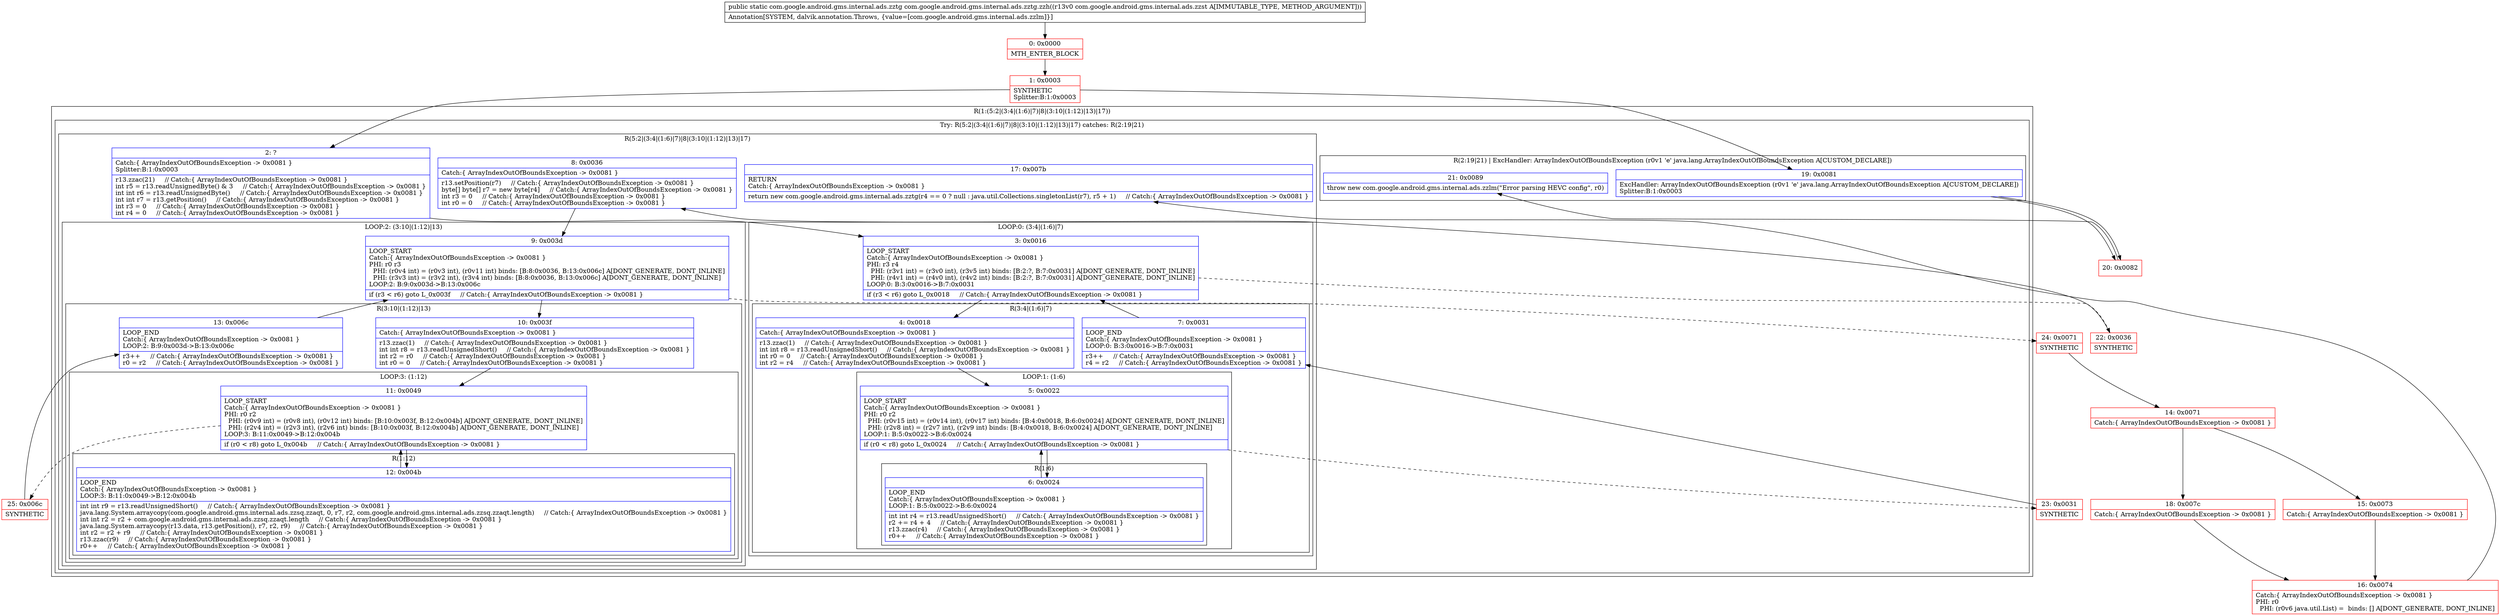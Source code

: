digraph "CFG forcom.google.android.gms.internal.ads.zztg.zzh(Lcom\/google\/android\/gms\/internal\/ads\/zzst;)Lcom\/google\/android\/gms\/internal\/ads\/zztg;" {
subgraph cluster_Region_1530264363 {
label = "R(1:(5:2|(3:4|(1:6)|7)|8|(3:10|(1:12)|13)|17))";
node [shape=record,color=blue];
subgraph cluster_TryCatchRegion_1154188288 {
label = "Try: R(5:2|(3:4|(1:6)|7)|8|(3:10|(1:12)|13)|17) catches: R(2:19|21)";
node [shape=record,color=blue];
subgraph cluster_Region_914229583 {
label = "R(5:2|(3:4|(1:6)|7)|8|(3:10|(1:12)|13)|17)";
node [shape=record,color=blue];
Node_2 [shape=record,label="{2\:\ ?|Catch:\{ ArrayIndexOutOfBoundsException \-\> 0x0081 \}\lSplitter:B:1:0x0003\l|r13.zzac(21)     \/\/ Catch:\{ ArrayIndexOutOfBoundsException \-\> 0x0081 \}\lint r5 = r13.readUnsignedByte() & 3     \/\/ Catch:\{ ArrayIndexOutOfBoundsException \-\> 0x0081 \}\lint int r6 = r13.readUnsignedByte()     \/\/ Catch:\{ ArrayIndexOutOfBoundsException \-\> 0x0081 \}\lint int r7 = r13.getPosition()     \/\/ Catch:\{ ArrayIndexOutOfBoundsException \-\> 0x0081 \}\lint r3 = 0     \/\/ Catch:\{ ArrayIndexOutOfBoundsException \-\> 0x0081 \}\lint r4 = 0     \/\/ Catch:\{ ArrayIndexOutOfBoundsException \-\> 0x0081 \}\l}"];
subgraph cluster_LoopRegion_144103874 {
label = "LOOP:0: (3:4|(1:6)|7)";
node [shape=record,color=blue];
Node_3 [shape=record,label="{3\:\ 0x0016|LOOP_START\lCatch:\{ ArrayIndexOutOfBoundsException \-\> 0x0081 \}\lPHI: r3 r4 \l  PHI: (r3v1 int) = (r3v0 int), (r3v5 int) binds: [B:2:?, B:7:0x0031] A[DONT_GENERATE, DONT_INLINE]\l  PHI: (r4v1 int) = (r4v0 int), (r4v2 int) binds: [B:2:?, B:7:0x0031] A[DONT_GENERATE, DONT_INLINE]\lLOOP:0: B:3:0x0016\-\>B:7:0x0031\l|if (r3 \< r6) goto L_0x0018     \/\/ Catch:\{ ArrayIndexOutOfBoundsException \-\> 0x0081 \}\l}"];
subgraph cluster_Region_1596924310 {
label = "R(3:4|(1:6)|7)";
node [shape=record,color=blue];
Node_4 [shape=record,label="{4\:\ 0x0018|Catch:\{ ArrayIndexOutOfBoundsException \-\> 0x0081 \}\l|r13.zzac(1)     \/\/ Catch:\{ ArrayIndexOutOfBoundsException \-\> 0x0081 \}\lint int r8 = r13.readUnsignedShort()     \/\/ Catch:\{ ArrayIndexOutOfBoundsException \-\> 0x0081 \}\lint r0 = 0     \/\/ Catch:\{ ArrayIndexOutOfBoundsException \-\> 0x0081 \}\lint r2 = r4     \/\/ Catch:\{ ArrayIndexOutOfBoundsException \-\> 0x0081 \}\l}"];
subgraph cluster_LoopRegion_1162560840 {
label = "LOOP:1: (1:6)";
node [shape=record,color=blue];
Node_5 [shape=record,label="{5\:\ 0x0022|LOOP_START\lCatch:\{ ArrayIndexOutOfBoundsException \-\> 0x0081 \}\lPHI: r0 r2 \l  PHI: (r0v15 int) = (r0v14 int), (r0v17 int) binds: [B:4:0x0018, B:6:0x0024] A[DONT_GENERATE, DONT_INLINE]\l  PHI: (r2v8 int) = (r2v7 int), (r2v9 int) binds: [B:4:0x0018, B:6:0x0024] A[DONT_GENERATE, DONT_INLINE]\lLOOP:1: B:5:0x0022\-\>B:6:0x0024\l|if (r0 \< r8) goto L_0x0024     \/\/ Catch:\{ ArrayIndexOutOfBoundsException \-\> 0x0081 \}\l}"];
subgraph cluster_Region_933162427 {
label = "R(1:6)";
node [shape=record,color=blue];
Node_6 [shape=record,label="{6\:\ 0x0024|LOOP_END\lCatch:\{ ArrayIndexOutOfBoundsException \-\> 0x0081 \}\lLOOP:1: B:5:0x0022\-\>B:6:0x0024\l|int int r4 = r13.readUnsignedShort()     \/\/ Catch:\{ ArrayIndexOutOfBoundsException \-\> 0x0081 \}\lr2 += r4 + 4     \/\/ Catch:\{ ArrayIndexOutOfBoundsException \-\> 0x0081 \}\lr13.zzac(r4)     \/\/ Catch:\{ ArrayIndexOutOfBoundsException \-\> 0x0081 \}\lr0++     \/\/ Catch:\{ ArrayIndexOutOfBoundsException \-\> 0x0081 \}\l}"];
}
}
Node_7 [shape=record,label="{7\:\ 0x0031|LOOP_END\lCatch:\{ ArrayIndexOutOfBoundsException \-\> 0x0081 \}\lLOOP:0: B:3:0x0016\-\>B:7:0x0031\l|r3++     \/\/ Catch:\{ ArrayIndexOutOfBoundsException \-\> 0x0081 \}\lr4 = r2     \/\/ Catch:\{ ArrayIndexOutOfBoundsException \-\> 0x0081 \}\l}"];
}
}
Node_8 [shape=record,label="{8\:\ 0x0036|Catch:\{ ArrayIndexOutOfBoundsException \-\> 0x0081 \}\l|r13.setPosition(r7)     \/\/ Catch:\{ ArrayIndexOutOfBoundsException \-\> 0x0081 \}\lbyte[] byte[] r7 = new byte[r4]     \/\/ Catch:\{ ArrayIndexOutOfBoundsException \-\> 0x0081 \}\lint r3 = 0     \/\/ Catch:\{ ArrayIndexOutOfBoundsException \-\> 0x0081 \}\lint r0 = 0     \/\/ Catch:\{ ArrayIndexOutOfBoundsException \-\> 0x0081 \}\l}"];
subgraph cluster_LoopRegion_720231327 {
label = "LOOP:2: (3:10|(1:12)|13)";
node [shape=record,color=blue];
Node_9 [shape=record,label="{9\:\ 0x003d|LOOP_START\lCatch:\{ ArrayIndexOutOfBoundsException \-\> 0x0081 \}\lPHI: r0 r3 \l  PHI: (r0v4 int) = (r0v3 int), (r0v11 int) binds: [B:8:0x0036, B:13:0x006c] A[DONT_GENERATE, DONT_INLINE]\l  PHI: (r3v3 int) = (r3v2 int), (r3v4 int) binds: [B:8:0x0036, B:13:0x006c] A[DONT_GENERATE, DONT_INLINE]\lLOOP:2: B:9:0x003d\-\>B:13:0x006c\l|if (r3 \< r6) goto L_0x003f     \/\/ Catch:\{ ArrayIndexOutOfBoundsException \-\> 0x0081 \}\l}"];
subgraph cluster_Region_658242925 {
label = "R(3:10|(1:12)|13)";
node [shape=record,color=blue];
Node_10 [shape=record,label="{10\:\ 0x003f|Catch:\{ ArrayIndexOutOfBoundsException \-\> 0x0081 \}\l|r13.zzac(1)     \/\/ Catch:\{ ArrayIndexOutOfBoundsException \-\> 0x0081 \}\lint int r8 = r13.readUnsignedShort()     \/\/ Catch:\{ ArrayIndexOutOfBoundsException \-\> 0x0081 \}\lint r2 = r0     \/\/ Catch:\{ ArrayIndexOutOfBoundsException \-\> 0x0081 \}\lint r0 = 0     \/\/ Catch:\{ ArrayIndexOutOfBoundsException \-\> 0x0081 \}\l}"];
subgraph cluster_LoopRegion_1674509110 {
label = "LOOP:3: (1:12)";
node [shape=record,color=blue];
Node_11 [shape=record,label="{11\:\ 0x0049|LOOP_START\lCatch:\{ ArrayIndexOutOfBoundsException \-\> 0x0081 \}\lPHI: r0 r2 \l  PHI: (r0v9 int) = (r0v8 int), (r0v12 int) binds: [B:10:0x003f, B:12:0x004b] A[DONT_GENERATE, DONT_INLINE]\l  PHI: (r2v4 int) = (r2v3 int), (r2v6 int) binds: [B:10:0x003f, B:12:0x004b] A[DONT_GENERATE, DONT_INLINE]\lLOOP:3: B:11:0x0049\-\>B:12:0x004b\l|if (r0 \< r8) goto L_0x004b     \/\/ Catch:\{ ArrayIndexOutOfBoundsException \-\> 0x0081 \}\l}"];
subgraph cluster_Region_425557837 {
label = "R(1:12)";
node [shape=record,color=blue];
Node_12 [shape=record,label="{12\:\ 0x004b|LOOP_END\lCatch:\{ ArrayIndexOutOfBoundsException \-\> 0x0081 \}\lLOOP:3: B:11:0x0049\-\>B:12:0x004b\l|int int r9 = r13.readUnsignedShort()     \/\/ Catch:\{ ArrayIndexOutOfBoundsException \-\> 0x0081 \}\ljava.lang.System.arraycopy(com.google.android.gms.internal.ads.zzsq.zzaqt, 0, r7, r2, com.google.android.gms.internal.ads.zzsq.zzaqt.length)     \/\/ Catch:\{ ArrayIndexOutOfBoundsException \-\> 0x0081 \}\lint int r2 = r2 + com.google.android.gms.internal.ads.zzsq.zzaqt.length     \/\/ Catch:\{ ArrayIndexOutOfBoundsException \-\> 0x0081 \}\ljava.lang.System.arraycopy(r13.data, r13.getPosition(), r7, r2, r9)     \/\/ Catch:\{ ArrayIndexOutOfBoundsException \-\> 0x0081 \}\lint r2 = r2 + r9     \/\/ Catch:\{ ArrayIndexOutOfBoundsException \-\> 0x0081 \}\lr13.zzac(r9)     \/\/ Catch:\{ ArrayIndexOutOfBoundsException \-\> 0x0081 \}\lr0++     \/\/ Catch:\{ ArrayIndexOutOfBoundsException \-\> 0x0081 \}\l}"];
}
}
Node_13 [shape=record,label="{13\:\ 0x006c|LOOP_END\lCatch:\{ ArrayIndexOutOfBoundsException \-\> 0x0081 \}\lLOOP:2: B:9:0x003d\-\>B:13:0x006c\l|r3++     \/\/ Catch:\{ ArrayIndexOutOfBoundsException \-\> 0x0081 \}\lr0 = r2     \/\/ Catch:\{ ArrayIndexOutOfBoundsException \-\> 0x0081 \}\l}"];
}
}
Node_17 [shape=record,label="{17\:\ 0x007b|RETURN\lCatch:\{ ArrayIndexOutOfBoundsException \-\> 0x0081 \}\l|return new com.google.android.gms.internal.ads.zztg(r4 == 0 ? null : java.util.Collections.singletonList(r7), r5 + 1)     \/\/ Catch:\{ ArrayIndexOutOfBoundsException \-\> 0x0081 \}\l}"];
}
subgraph cluster_Region_74992151 {
label = "R(2:19|21) | ExcHandler: ArrayIndexOutOfBoundsException (r0v1 'e' java.lang.ArrayIndexOutOfBoundsException A[CUSTOM_DECLARE])\l";
node [shape=record,color=blue];
Node_19 [shape=record,label="{19\:\ 0x0081|ExcHandler: ArrayIndexOutOfBoundsException (r0v1 'e' java.lang.ArrayIndexOutOfBoundsException A[CUSTOM_DECLARE])\lSplitter:B:1:0x0003\l}"];
Node_21 [shape=record,label="{21\:\ 0x0089|throw new com.google.android.gms.internal.ads.zzlm(\"Error parsing HEVC config\", r0)\l}"];
}
}
}
subgraph cluster_Region_74992151 {
label = "R(2:19|21) | ExcHandler: ArrayIndexOutOfBoundsException (r0v1 'e' java.lang.ArrayIndexOutOfBoundsException A[CUSTOM_DECLARE])\l";
node [shape=record,color=blue];
Node_19 [shape=record,label="{19\:\ 0x0081|ExcHandler: ArrayIndexOutOfBoundsException (r0v1 'e' java.lang.ArrayIndexOutOfBoundsException A[CUSTOM_DECLARE])\lSplitter:B:1:0x0003\l}"];
Node_21 [shape=record,label="{21\:\ 0x0089|throw new com.google.android.gms.internal.ads.zzlm(\"Error parsing HEVC config\", r0)\l}"];
}
Node_0 [shape=record,color=red,label="{0\:\ 0x0000|MTH_ENTER_BLOCK\l}"];
Node_1 [shape=record,color=red,label="{1\:\ 0x0003|SYNTHETIC\lSplitter:B:1:0x0003\l}"];
Node_14 [shape=record,color=red,label="{14\:\ 0x0071|Catch:\{ ArrayIndexOutOfBoundsException \-\> 0x0081 \}\l}"];
Node_15 [shape=record,color=red,label="{15\:\ 0x0073|Catch:\{ ArrayIndexOutOfBoundsException \-\> 0x0081 \}\l}"];
Node_16 [shape=record,color=red,label="{16\:\ 0x0074|Catch:\{ ArrayIndexOutOfBoundsException \-\> 0x0081 \}\lPHI: r0 \l  PHI: (r0v6 java.util.List) =  binds: [] A[DONT_GENERATE, DONT_INLINE]\l}"];
Node_18 [shape=record,color=red,label="{18\:\ 0x007c|Catch:\{ ArrayIndexOutOfBoundsException \-\> 0x0081 \}\l}"];
Node_20 [shape=record,color=red,label="{20\:\ 0x0082}"];
Node_22 [shape=record,color=red,label="{22\:\ 0x0036|SYNTHETIC\l}"];
Node_23 [shape=record,color=red,label="{23\:\ 0x0031|SYNTHETIC\l}"];
Node_24 [shape=record,color=red,label="{24\:\ 0x0071|SYNTHETIC\l}"];
Node_25 [shape=record,color=red,label="{25\:\ 0x006c|SYNTHETIC\l}"];
MethodNode[shape=record,label="{public static com.google.android.gms.internal.ads.zztg com.google.android.gms.internal.ads.zztg.zzh((r13v0 com.google.android.gms.internal.ads.zzst A[IMMUTABLE_TYPE, METHOD_ARGUMENT]))  | Annotation[SYSTEM, dalvik.annotation.Throws, \{value=[com.google.android.gms.internal.ads.zzlm]\}]\l}"];
MethodNode -> Node_0;
Node_2 -> Node_3;
Node_3 -> Node_4;
Node_3 -> Node_22[style=dashed];
Node_4 -> Node_5;
Node_5 -> Node_6;
Node_5 -> Node_23[style=dashed];
Node_6 -> Node_5;
Node_7 -> Node_3;
Node_8 -> Node_9;
Node_9 -> Node_10;
Node_9 -> Node_24[style=dashed];
Node_10 -> Node_11;
Node_11 -> Node_12;
Node_11 -> Node_25[style=dashed];
Node_12 -> Node_11;
Node_13 -> Node_9;
Node_19 -> Node_20;
Node_19 -> Node_20;
Node_0 -> Node_1;
Node_1 -> Node_2;
Node_1 -> Node_19;
Node_14 -> Node_15;
Node_14 -> Node_18;
Node_15 -> Node_16;
Node_16 -> Node_17;
Node_18 -> Node_16;
Node_20 -> Node_21;
Node_22 -> Node_8;
Node_23 -> Node_7;
Node_24 -> Node_14;
Node_25 -> Node_13;
}

